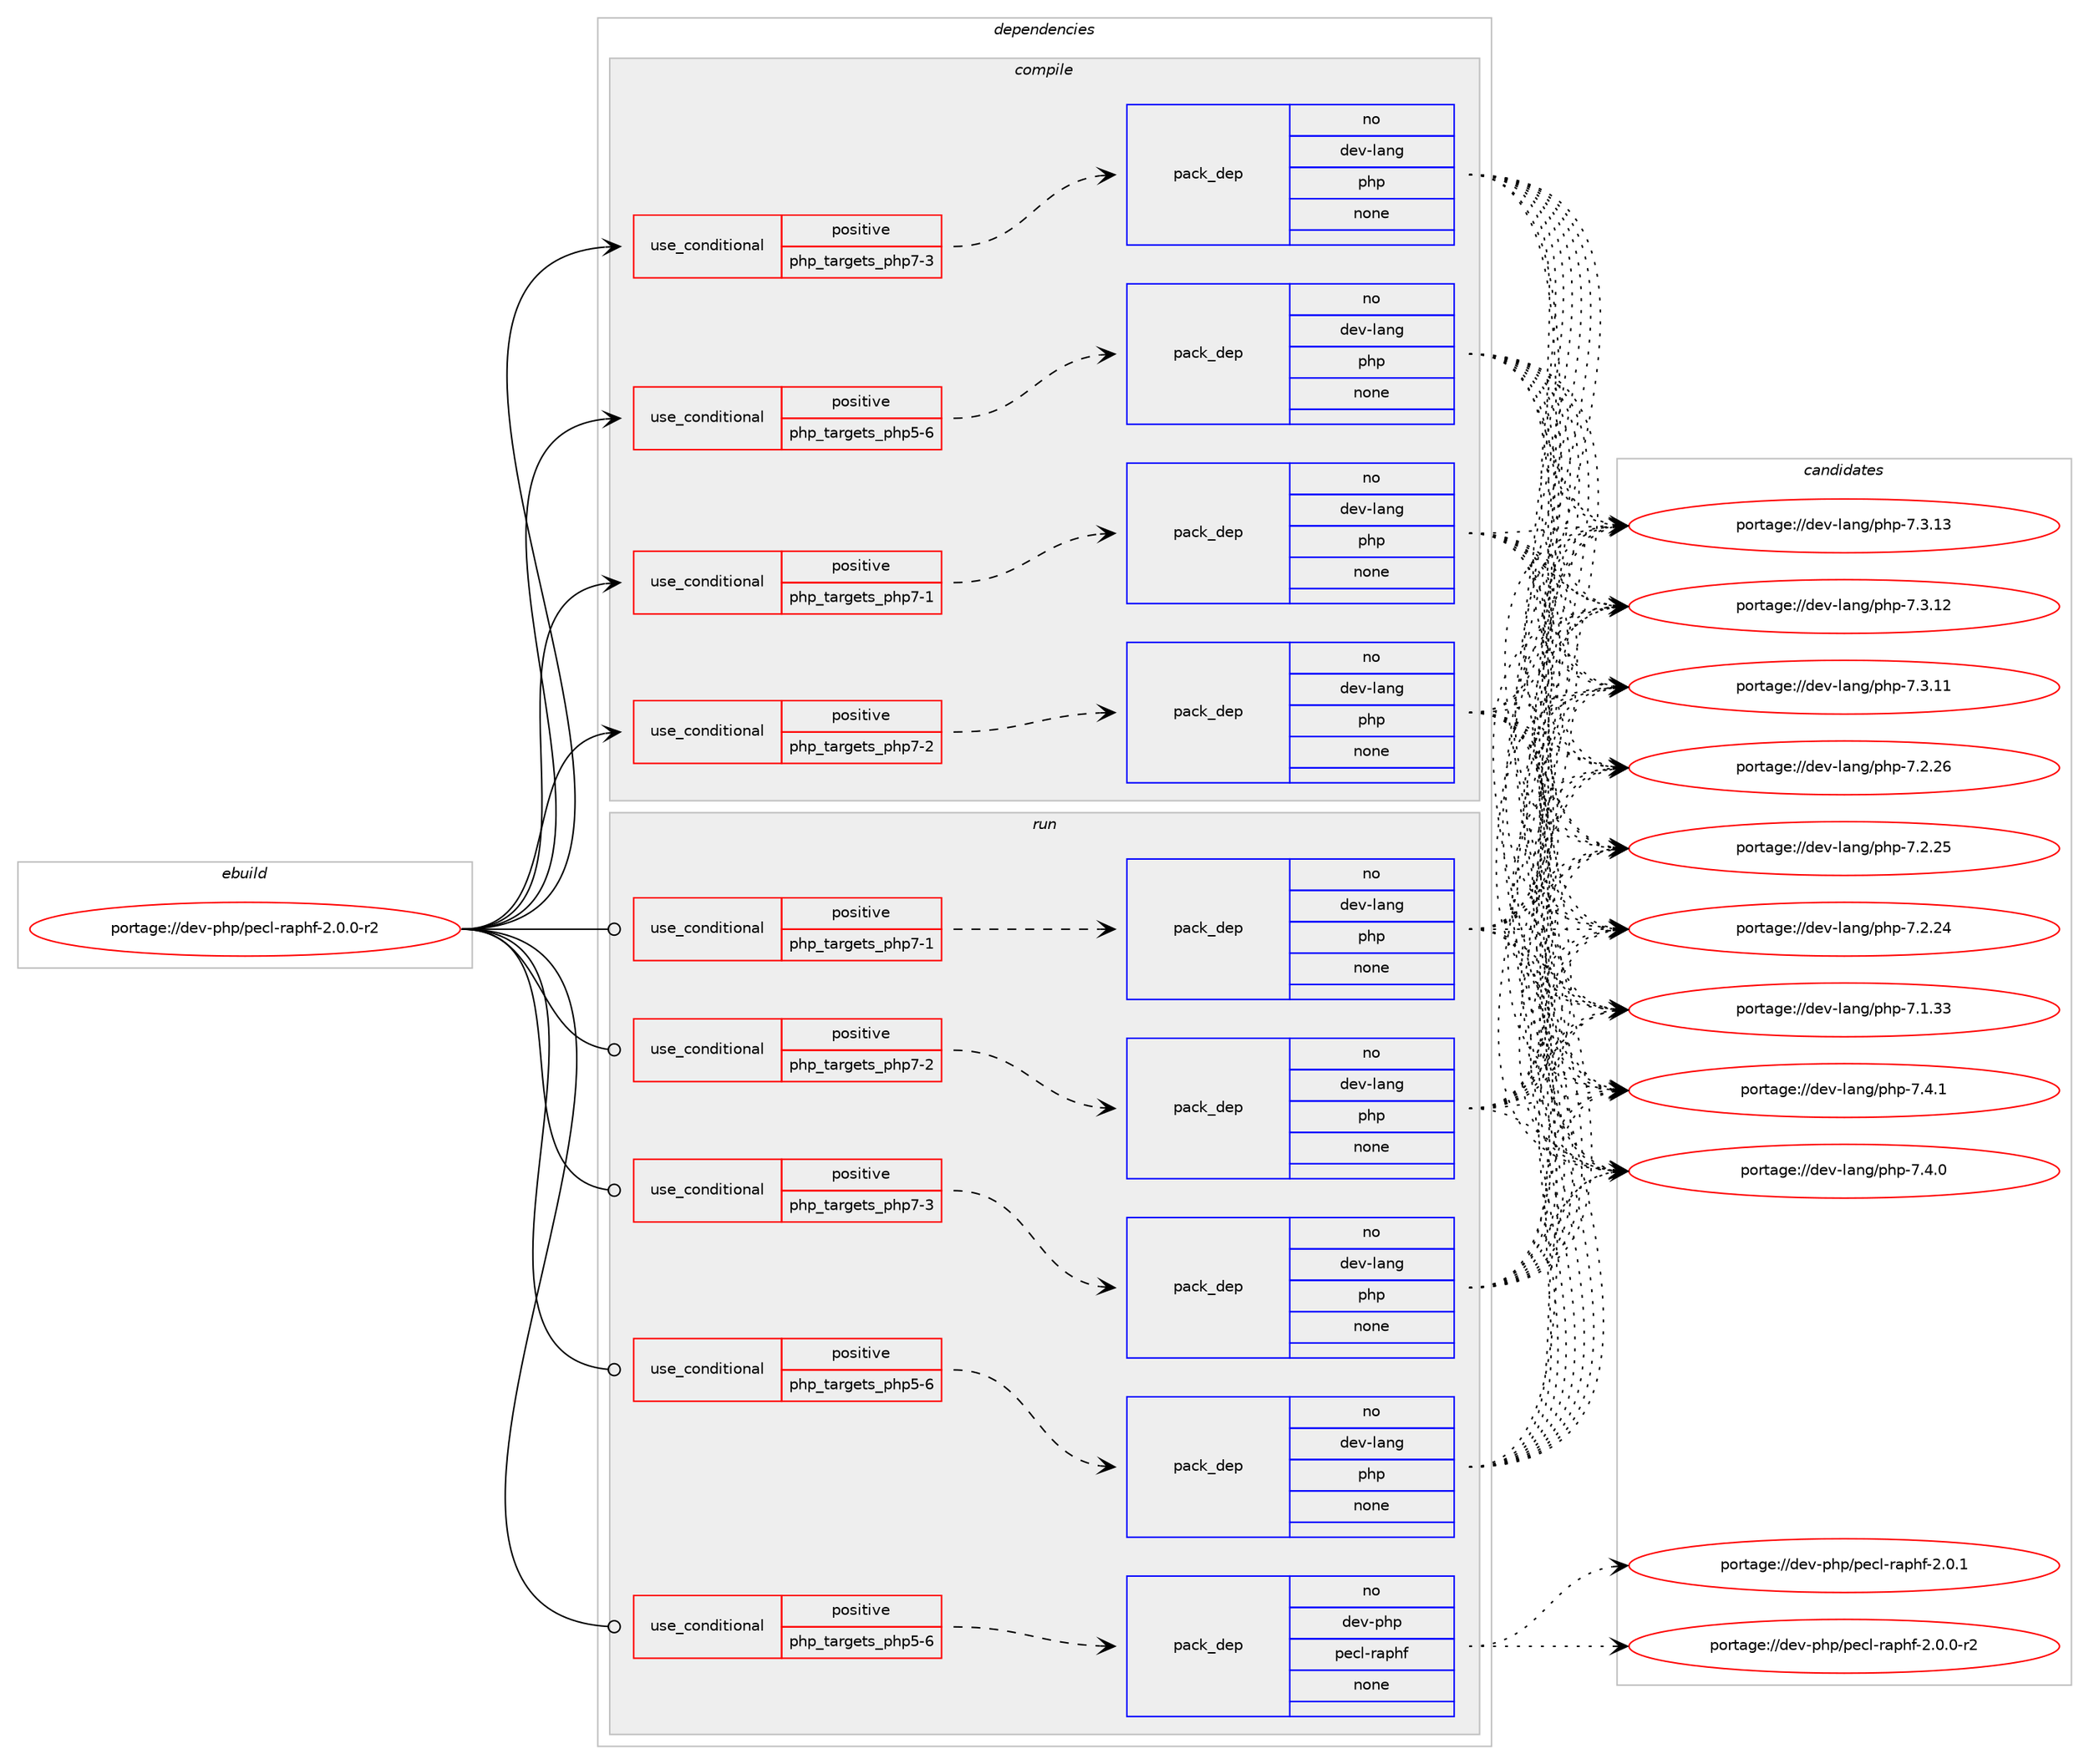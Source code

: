 digraph prolog {

# *************
# Graph options
# *************

newrank=true;
concentrate=true;
compound=true;
graph [rankdir=LR,fontname=Helvetica,fontsize=10,ranksep=1.5];#, ranksep=2.5, nodesep=0.2];
edge  [arrowhead=vee];
node  [fontname=Helvetica,fontsize=10];

# **********
# The ebuild
# **********

subgraph cluster_leftcol {
color=gray;
label=<<i>ebuild</i>>;
id [label="portage://dev-php/pecl-raphf-2.0.0-r2", color=red, width=4, href="../dev-php/pecl-raphf-2.0.0-r2.svg"];
}

# ****************
# The dependencies
# ****************

subgraph cluster_midcol {
color=gray;
label=<<i>dependencies</i>>;
subgraph cluster_compile {
fillcolor="#eeeeee";
style=filled;
label=<<i>compile</i>>;
subgraph cond120261 {
dependency475462 [label=<<TABLE BORDER="0" CELLBORDER="1" CELLSPACING="0" CELLPADDING="4"><TR><TD ROWSPAN="3" CELLPADDING="10">use_conditional</TD></TR><TR><TD>positive</TD></TR><TR><TD>php_targets_php5-6</TD></TR></TABLE>>, shape=none, color=red];
subgraph pack350174 {
dependency475463 [label=<<TABLE BORDER="0" CELLBORDER="1" CELLSPACING="0" CELLPADDING="4" WIDTH="220"><TR><TD ROWSPAN="6" CELLPADDING="30">pack_dep</TD></TR><TR><TD WIDTH="110">no</TD></TR><TR><TD>dev-lang</TD></TR><TR><TD>php</TD></TR><TR><TD>none</TD></TR><TR><TD></TD></TR></TABLE>>, shape=none, color=blue];
}
dependency475462:e -> dependency475463:w [weight=20,style="dashed",arrowhead="vee"];
}
id:e -> dependency475462:w [weight=20,style="solid",arrowhead="vee"];
subgraph cond120262 {
dependency475464 [label=<<TABLE BORDER="0" CELLBORDER="1" CELLSPACING="0" CELLPADDING="4"><TR><TD ROWSPAN="3" CELLPADDING="10">use_conditional</TD></TR><TR><TD>positive</TD></TR><TR><TD>php_targets_php7-1</TD></TR></TABLE>>, shape=none, color=red];
subgraph pack350175 {
dependency475465 [label=<<TABLE BORDER="0" CELLBORDER="1" CELLSPACING="0" CELLPADDING="4" WIDTH="220"><TR><TD ROWSPAN="6" CELLPADDING="30">pack_dep</TD></TR><TR><TD WIDTH="110">no</TD></TR><TR><TD>dev-lang</TD></TR><TR><TD>php</TD></TR><TR><TD>none</TD></TR><TR><TD></TD></TR></TABLE>>, shape=none, color=blue];
}
dependency475464:e -> dependency475465:w [weight=20,style="dashed",arrowhead="vee"];
}
id:e -> dependency475464:w [weight=20,style="solid",arrowhead="vee"];
subgraph cond120263 {
dependency475466 [label=<<TABLE BORDER="0" CELLBORDER="1" CELLSPACING="0" CELLPADDING="4"><TR><TD ROWSPAN="3" CELLPADDING="10">use_conditional</TD></TR><TR><TD>positive</TD></TR><TR><TD>php_targets_php7-2</TD></TR></TABLE>>, shape=none, color=red];
subgraph pack350176 {
dependency475467 [label=<<TABLE BORDER="0" CELLBORDER="1" CELLSPACING="0" CELLPADDING="4" WIDTH="220"><TR><TD ROWSPAN="6" CELLPADDING="30">pack_dep</TD></TR><TR><TD WIDTH="110">no</TD></TR><TR><TD>dev-lang</TD></TR><TR><TD>php</TD></TR><TR><TD>none</TD></TR><TR><TD></TD></TR></TABLE>>, shape=none, color=blue];
}
dependency475466:e -> dependency475467:w [weight=20,style="dashed",arrowhead="vee"];
}
id:e -> dependency475466:w [weight=20,style="solid",arrowhead="vee"];
subgraph cond120264 {
dependency475468 [label=<<TABLE BORDER="0" CELLBORDER="1" CELLSPACING="0" CELLPADDING="4"><TR><TD ROWSPAN="3" CELLPADDING="10">use_conditional</TD></TR><TR><TD>positive</TD></TR><TR><TD>php_targets_php7-3</TD></TR></TABLE>>, shape=none, color=red];
subgraph pack350177 {
dependency475469 [label=<<TABLE BORDER="0" CELLBORDER="1" CELLSPACING="0" CELLPADDING="4" WIDTH="220"><TR><TD ROWSPAN="6" CELLPADDING="30">pack_dep</TD></TR><TR><TD WIDTH="110">no</TD></TR><TR><TD>dev-lang</TD></TR><TR><TD>php</TD></TR><TR><TD>none</TD></TR><TR><TD></TD></TR></TABLE>>, shape=none, color=blue];
}
dependency475468:e -> dependency475469:w [weight=20,style="dashed",arrowhead="vee"];
}
id:e -> dependency475468:w [weight=20,style="solid",arrowhead="vee"];
}
subgraph cluster_compileandrun {
fillcolor="#eeeeee";
style=filled;
label=<<i>compile and run</i>>;
}
subgraph cluster_run {
fillcolor="#eeeeee";
style=filled;
label=<<i>run</i>>;
subgraph cond120265 {
dependency475470 [label=<<TABLE BORDER="0" CELLBORDER="1" CELLSPACING="0" CELLPADDING="4"><TR><TD ROWSPAN="3" CELLPADDING="10">use_conditional</TD></TR><TR><TD>positive</TD></TR><TR><TD>php_targets_php5-6</TD></TR></TABLE>>, shape=none, color=red];
subgraph pack350178 {
dependency475471 [label=<<TABLE BORDER="0" CELLBORDER="1" CELLSPACING="0" CELLPADDING="4" WIDTH="220"><TR><TD ROWSPAN="6" CELLPADDING="30">pack_dep</TD></TR><TR><TD WIDTH="110">no</TD></TR><TR><TD>dev-lang</TD></TR><TR><TD>php</TD></TR><TR><TD>none</TD></TR><TR><TD></TD></TR></TABLE>>, shape=none, color=blue];
}
dependency475470:e -> dependency475471:w [weight=20,style="dashed",arrowhead="vee"];
}
id:e -> dependency475470:w [weight=20,style="solid",arrowhead="odot"];
subgraph cond120266 {
dependency475472 [label=<<TABLE BORDER="0" CELLBORDER="1" CELLSPACING="0" CELLPADDING="4"><TR><TD ROWSPAN="3" CELLPADDING="10">use_conditional</TD></TR><TR><TD>positive</TD></TR><TR><TD>php_targets_php5-6</TD></TR></TABLE>>, shape=none, color=red];
subgraph pack350179 {
dependency475473 [label=<<TABLE BORDER="0" CELLBORDER="1" CELLSPACING="0" CELLPADDING="4" WIDTH="220"><TR><TD ROWSPAN="6" CELLPADDING="30">pack_dep</TD></TR><TR><TD WIDTH="110">no</TD></TR><TR><TD>dev-php</TD></TR><TR><TD>pecl-raphf</TD></TR><TR><TD>none</TD></TR><TR><TD></TD></TR></TABLE>>, shape=none, color=blue];
}
dependency475472:e -> dependency475473:w [weight=20,style="dashed",arrowhead="vee"];
}
id:e -> dependency475472:w [weight=20,style="solid",arrowhead="odot"];
subgraph cond120267 {
dependency475474 [label=<<TABLE BORDER="0" CELLBORDER="1" CELLSPACING="0" CELLPADDING="4"><TR><TD ROWSPAN="3" CELLPADDING="10">use_conditional</TD></TR><TR><TD>positive</TD></TR><TR><TD>php_targets_php7-1</TD></TR></TABLE>>, shape=none, color=red];
subgraph pack350180 {
dependency475475 [label=<<TABLE BORDER="0" CELLBORDER="1" CELLSPACING="0" CELLPADDING="4" WIDTH="220"><TR><TD ROWSPAN="6" CELLPADDING="30">pack_dep</TD></TR><TR><TD WIDTH="110">no</TD></TR><TR><TD>dev-lang</TD></TR><TR><TD>php</TD></TR><TR><TD>none</TD></TR><TR><TD></TD></TR></TABLE>>, shape=none, color=blue];
}
dependency475474:e -> dependency475475:w [weight=20,style="dashed",arrowhead="vee"];
}
id:e -> dependency475474:w [weight=20,style="solid",arrowhead="odot"];
subgraph cond120268 {
dependency475476 [label=<<TABLE BORDER="0" CELLBORDER="1" CELLSPACING="0" CELLPADDING="4"><TR><TD ROWSPAN="3" CELLPADDING="10">use_conditional</TD></TR><TR><TD>positive</TD></TR><TR><TD>php_targets_php7-2</TD></TR></TABLE>>, shape=none, color=red];
subgraph pack350181 {
dependency475477 [label=<<TABLE BORDER="0" CELLBORDER="1" CELLSPACING="0" CELLPADDING="4" WIDTH="220"><TR><TD ROWSPAN="6" CELLPADDING="30">pack_dep</TD></TR><TR><TD WIDTH="110">no</TD></TR><TR><TD>dev-lang</TD></TR><TR><TD>php</TD></TR><TR><TD>none</TD></TR><TR><TD></TD></TR></TABLE>>, shape=none, color=blue];
}
dependency475476:e -> dependency475477:w [weight=20,style="dashed",arrowhead="vee"];
}
id:e -> dependency475476:w [weight=20,style="solid",arrowhead="odot"];
subgraph cond120269 {
dependency475478 [label=<<TABLE BORDER="0" CELLBORDER="1" CELLSPACING="0" CELLPADDING="4"><TR><TD ROWSPAN="3" CELLPADDING="10">use_conditional</TD></TR><TR><TD>positive</TD></TR><TR><TD>php_targets_php7-3</TD></TR></TABLE>>, shape=none, color=red];
subgraph pack350182 {
dependency475479 [label=<<TABLE BORDER="0" CELLBORDER="1" CELLSPACING="0" CELLPADDING="4" WIDTH="220"><TR><TD ROWSPAN="6" CELLPADDING="30">pack_dep</TD></TR><TR><TD WIDTH="110">no</TD></TR><TR><TD>dev-lang</TD></TR><TR><TD>php</TD></TR><TR><TD>none</TD></TR><TR><TD></TD></TR></TABLE>>, shape=none, color=blue];
}
dependency475478:e -> dependency475479:w [weight=20,style="dashed",arrowhead="vee"];
}
id:e -> dependency475478:w [weight=20,style="solid",arrowhead="odot"];
}
}

# **************
# The candidates
# **************

subgraph cluster_choices {
rank=same;
color=gray;
label=<<i>candidates</i>>;

subgraph choice350174 {
color=black;
nodesep=1;
choice100101118451089711010347112104112455546524649 [label="portage://dev-lang/php-7.4.1", color=red, width=4,href="../dev-lang/php-7.4.1.svg"];
choice100101118451089711010347112104112455546524648 [label="portage://dev-lang/php-7.4.0", color=red, width=4,href="../dev-lang/php-7.4.0.svg"];
choice10010111845108971101034711210411245554651464951 [label="portage://dev-lang/php-7.3.13", color=red, width=4,href="../dev-lang/php-7.3.13.svg"];
choice10010111845108971101034711210411245554651464950 [label="portage://dev-lang/php-7.3.12", color=red, width=4,href="../dev-lang/php-7.3.12.svg"];
choice10010111845108971101034711210411245554651464949 [label="portage://dev-lang/php-7.3.11", color=red, width=4,href="../dev-lang/php-7.3.11.svg"];
choice10010111845108971101034711210411245554650465054 [label="portage://dev-lang/php-7.2.26", color=red, width=4,href="../dev-lang/php-7.2.26.svg"];
choice10010111845108971101034711210411245554650465053 [label="portage://dev-lang/php-7.2.25", color=red, width=4,href="../dev-lang/php-7.2.25.svg"];
choice10010111845108971101034711210411245554650465052 [label="portage://dev-lang/php-7.2.24", color=red, width=4,href="../dev-lang/php-7.2.24.svg"];
choice10010111845108971101034711210411245554649465151 [label="portage://dev-lang/php-7.1.33", color=red, width=4,href="../dev-lang/php-7.1.33.svg"];
dependency475463:e -> choice100101118451089711010347112104112455546524649:w [style=dotted,weight="100"];
dependency475463:e -> choice100101118451089711010347112104112455546524648:w [style=dotted,weight="100"];
dependency475463:e -> choice10010111845108971101034711210411245554651464951:w [style=dotted,weight="100"];
dependency475463:e -> choice10010111845108971101034711210411245554651464950:w [style=dotted,weight="100"];
dependency475463:e -> choice10010111845108971101034711210411245554651464949:w [style=dotted,weight="100"];
dependency475463:e -> choice10010111845108971101034711210411245554650465054:w [style=dotted,weight="100"];
dependency475463:e -> choice10010111845108971101034711210411245554650465053:w [style=dotted,weight="100"];
dependency475463:e -> choice10010111845108971101034711210411245554650465052:w [style=dotted,weight="100"];
dependency475463:e -> choice10010111845108971101034711210411245554649465151:w [style=dotted,weight="100"];
}
subgraph choice350175 {
color=black;
nodesep=1;
choice100101118451089711010347112104112455546524649 [label="portage://dev-lang/php-7.4.1", color=red, width=4,href="../dev-lang/php-7.4.1.svg"];
choice100101118451089711010347112104112455546524648 [label="portage://dev-lang/php-7.4.0", color=red, width=4,href="../dev-lang/php-7.4.0.svg"];
choice10010111845108971101034711210411245554651464951 [label="portage://dev-lang/php-7.3.13", color=red, width=4,href="../dev-lang/php-7.3.13.svg"];
choice10010111845108971101034711210411245554651464950 [label="portage://dev-lang/php-7.3.12", color=red, width=4,href="../dev-lang/php-7.3.12.svg"];
choice10010111845108971101034711210411245554651464949 [label="portage://dev-lang/php-7.3.11", color=red, width=4,href="../dev-lang/php-7.3.11.svg"];
choice10010111845108971101034711210411245554650465054 [label="portage://dev-lang/php-7.2.26", color=red, width=4,href="../dev-lang/php-7.2.26.svg"];
choice10010111845108971101034711210411245554650465053 [label="portage://dev-lang/php-7.2.25", color=red, width=4,href="../dev-lang/php-7.2.25.svg"];
choice10010111845108971101034711210411245554650465052 [label="portage://dev-lang/php-7.2.24", color=red, width=4,href="../dev-lang/php-7.2.24.svg"];
choice10010111845108971101034711210411245554649465151 [label="portage://dev-lang/php-7.1.33", color=red, width=4,href="../dev-lang/php-7.1.33.svg"];
dependency475465:e -> choice100101118451089711010347112104112455546524649:w [style=dotted,weight="100"];
dependency475465:e -> choice100101118451089711010347112104112455546524648:w [style=dotted,weight="100"];
dependency475465:e -> choice10010111845108971101034711210411245554651464951:w [style=dotted,weight="100"];
dependency475465:e -> choice10010111845108971101034711210411245554651464950:w [style=dotted,weight="100"];
dependency475465:e -> choice10010111845108971101034711210411245554651464949:w [style=dotted,weight="100"];
dependency475465:e -> choice10010111845108971101034711210411245554650465054:w [style=dotted,weight="100"];
dependency475465:e -> choice10010111845108971101034711210411245554650465053:w [style=dotted,weight="100"];
dependency475465:e -> choice10010111845108971101034711210411245554650465052:w [style=dotted,weight="100"];
dependency475465:e -> choice10010111845108971101034711210411245554649465151:w [style=dotted,weight="100"];
}
subgraph choice350176 {
color=black;
nodesep=1;
choice100101118451089711010347112104112455546524649 [label="portage://dev-lang/php-7.4.1", color=red, width=4,href="../dev-lang/php-7.4.1.svg"];
choice100101118451089711010347112104112455546524648 [label="portage://dev-lang/php-7.4.0", color=red, width=4,href="../dev-lang/php-7.4.0.svg"];
choice10010111845108971101034711210411245554651464951 [label="portage://dev-lang/php-7.3.13", color=red, width=4,href="../dev-lang/php-7.3.13.svg"];
choice10010111845108971101034711210411245554651464950 [label="portage://dev-lang/php-7.3.12", color=red, width=4,href="../dev-lang/php-7.3.12.svg"];
choice10010111845108971101034711210411245554651464949 [label="portage://dev-lang/php-7.3.11", color=red, width=4,href="../dev-lang/php-7.3.11.svg"];
choice10010111845108971101034711210411245554650465054 [label="portage://dev-lang/php-7.2.26", color=red, width=4,href="../dev-lang/php-7.2.26.svg"];
choice10010111845108971101034711210411245554650465053 [label="portage://dev-lang/php-7.2.25", color=red, width=4,href="../dev-lang/php-7.2.25.svg"];
choice10010111845108971101034711210411245554650465052 [label="portage://dev-lang/php-7.2.24", color=red, width=4,href="../dev-lang/php-7.2.24.svg"];
choice10010111845108971101034711210411245554649465151 [label="portage://dev-lang/php-7.1.33", color=red, width=4,href="../dev-lang/php-7.1.33.svg"];
dependency475467:e -> choice100101118451089711010347112104112455546524649:w [style=dotted,weight="100"];
dependency475467:e -> choice100101118451089711010347112104112455546524648:w [style=dotted,weight="100"];
dependency475467:e -> choice10010111845108971101034711210411245554651464951:w [style=dotted,weight="100"];
dependency475467:e -> choice10010111845108971101034711210411245554651464950:w [style=dotted,weight="100"];
dependency475467:e -> choice10010111845108971101034711210411245554651464949:w [style=dotted,weight="100"];
dependency475467:e -> choice10010111845108971101034711210411245554650465054:w [style=dotted,weight="100"];
dependency475467:e -> choice10010111845108971101034711210411245554650465053:w [style=dotted,weight="100"];
dependency475467:e -> choice10010111845108971101034711210411245554650465052:w [style=dotted,weight="100"];
dependency475467:e -> choice10010111845108971101034711210411245554649465151:w [style=dotted,weight="100"];
}
subgraph choice350177 {
color=black;
nodesep=1;
choice100101118451089711010347112104112455546524649 [label="portage://dev-lang/php-7.4.1", color=red, width=4,href="../dev-lang/php-7.4.1.svg"];
choice100101118451089711010347112104112455546524648 [label="portage://dev-lang/php-7.4.0", color=red, width=4,href="../dev-lang/php-7.4.0.svg"];
choice10010111845108971101034711210411245554651464951 [label="portage://dev-lang/php-7.3.13", color=red, width=4,href="../dev-lang/php-7.3.13.svg"];
choice10010111845108971101034711210411245554651464950 [label="portage://dev-lang/php-7.3.12", color=red, width=4,href="../dev-lang/php-7.3.12.svg"];
choice10010111845108971101034711210411245554651464949 [label="portage://dev-lang/php-7.3.11", color=red, width=4,href="../dev-lang/php-7.3.11.svg"];
choice10010111845108971101034711210411245554650465054 [label="portage://dev-lang/php-7.2.26", color=red, width=4,href="../dev-lang/php-7.2.26.svg"];
choice10010111845108971101034711210411245554650465053 [label="portage://dev-lang/php-7.2.25", color=red, width=4,href="../dev-lang/php-7.2.25.svg"];
choice10010111845108971101034711210411245554650465052 [label="portage://dev-lang/php-7.2.24", color=red, width=4,href="../dev-lang/php-7.2.24.svg"];
choice10010111845108971101034711210411245554649465151 [label="portage://dev-lang/php-7.1.33", color=red, width=4,href="../dev-lang/php-7.1.33.svg"];
dependency475469:e -> choice100101118451089711010347112104112455546524649:w [style=dotted,weight="100"];
dependency475469:e -> choice100101118451089711010347112104112455546524648:w [style=dotted,weight="100"];
dependency475469:e -> choice10010111845108971101034711210411245554651464951:w [style=dotted,weight="100"];
dependency475469:e -> choice10010111845108971101034711210411245554651464950:w [style=dotted,weight="100"];
dependency475469:e -> choice10010111845108971101034711210411245554651464949:w [style=dotted,weight="100"];
dependency475469:e -> choice10010111845108971101034711210411245554650465054:w [style=dotted,weight="100"];
dependency475469:e -> choice10010111845108971101034711210411245554650465053:w [style=dotted,weight="100"];
dependency475469:e -> choice10010111845108971101034711210411245554650465052:w [style=dotted,weight="100"];
dependency475469:e -> choice10010111845108971101034711210411245554649465151:w [style=dotted,weight="100"];
}
subgraph choice350178 {
color=black;
nodesep=1;
choice100101118451089711010347112104112455546524649 [label="portage://dev-lang/php-7.4.1", color=red, width=4,href="../dev-lang/php-7.4.1.svg"];
choice100101118451089711010347112104112455546524648 [label="portage://dev-lang/php-7.4.0", color=red, width=4,href="../dev-lang/php-7.4.0.svg"];
choice10010111845108971101034711210411245554651464951 [label="portage://dev-lang/php-7.3.13", color=red, width=4,href="../dev-lang/php-7.3.13.svg"];
choice10010111845108971101034711210411245554651464950 [label="portage://dev-lang/php-7.3.12", color=red, width=4,href="../dev-lang/php-7.3.12.svg"];
choice10010111845108971101034711210411245554651464949 [label="portage://dev-lang/php-7.3.11", color=red, width=4,href="../dev-lang/php-7.3.11.svg"];
choice10010111845108971101034711210411245554650465054 [label="portage://dev-lang/php-7.2.26", color=red, width=4,href="../dev-lang/php-7.2.26.svg"];
choice10010111845108971101034711210411245554650465053 [label="portage://dev-lang/php-7.2.25", color=red, width=4,href="../dev-lang/php-7.2.25.svg"];
choice10010111845108971101034711210411245554650465052 [label="portage://dev-lang/php-7.2.24", color=red, width=4,href="../dev-lang/php-7.2.24.svg"];
choice10010111845108971101034711210411245554649465151 [label="portage://dev-lang/php-7.1.33", color=red, width=4,href="../dev-lang/php-7.1.33.svg"];
dependency475471:e -> choice100101118451089711010347112104112455546524649:w [style=dotted,weight="100"];
dependency475471:e -> choice100101118451089711010347112104112455546524648:w [style=dotted,weight="100"];
dependency475471:e -> choice10010111845108971101034711210411245554651464951:w [style=dotted,weight="100"];
dependency475471:e -> choice10010111845108971101034711210411245554651464950:w [style=dotted,weight="100"];
dependency475471:e -> choice10010111845108971101034711210411245554651464949:w [style=dotted,weight="100"];
dependency475471:e -> choice10010111845108971101034711210411245554650465054:w [style=dotted,weight="100"];
dependency475471:e -> choice10010111845108971101034711210411245554650465053:w [style=dotted,weight="100"];
dependency475471:e -> choice10010111845108971101034711210411245554650465052:w [style=dotted,weight="100"];
dependency475471:e -> choice10010111845108971101034711210411245554649465151:w [style=dotted,weight="100"];
}
subgraph choice350179 {
color=black;
nodesep=1;
choice1001011184511210411247112101991084511497112104102455046484649 [label="portage://dev-php/pecl-raphf-2.0.1", color=red, width=4,href="../dev-php/pecl-raphf-2.0.1.svg"];
choice10010111845112104112471121019910845114971121041024550464846484511450 [label="portage://dev-php/pecl-raphf-2.0.0-r2", color=red, width=4,href="../dev-php/pecl-raphf-2.0.0-r2.svg"];
dependency475473:e -> choice1001011184511210411247112101991084511497112104102455046484649:w [style=dotted,weight="100"];
dependency475473:e -> choice10010111845112104112471121019910845114971121041024550464846484511450:w [style=dotted,weight="100"];
}
subgraph choice350180 {
color=black;
nodesep=1;
choice100101118451089711010347112104112455546524649 [label="portage://dev-lang/php-7.4.1", color=red, width=4,href="../dev-lang/php-7.4.1.svg"];
choice100101118451089711010347112104112455546524648 [label="portage://dev-lang/php-7.4.0", color=red, width=4,href="../dev-lang/php-7.4.0.svg"];
choice10010111845108971101034711210411245554651464951 [label="portage://dev-lang/php-7.3.13", color=red, width=4,href="../dev-lang/php-7.3.13.svg"];
choice10010111845108971101034711210411245554651464950 [label="portage://dev-lang/php-7.3.12", color=red, width=4,href="../dev-lang/php-7.3.12.svg"];
choice10010111845108971101034711210411245554651464949 [label="portage://dev-lang/php-7.3.11", color=red, width=4,href="../dev-lang/php-7.3.11.svg"];
choice10010111845108971101034711210411245554650465054 [label="portage://dev-lang/php-7.2.26", color=red, width=4,href="../dev-lang/php-7.2.26.svg"];
choice10010111845108971101034711210411245554650465053 [label="portage://dev-lang/php-7.2.25", color=red, width=4,href="../dev-lang/php-7.2.25.svg"];
choice10010111845108971101034711210411245554650465052 [label="portage://dev-lang/php-7.2.24", color=red, width=4,href="../dev-lang/php-7.2.24.svg"];
choice10010111845108971101034711210411245554649465151 [label="portage://dev-lang/php-7.1.33", color=red, width=4,href="../dev-lang/php-7.1.33.svg"];
dependency475475:e -> choice100101118451089711010347112104112455546524649:w [style=dotted,weight="100"];
dependency475475:e -> choice100101118451089711010347112104112455546524648:w [style=dotted,weight="100"];
dependency475475:e -> choice10010111845108971101034711210411245554651464951:w [style=dotted,weight="100"];
dependency475475:e -> choice10010111845108971101034711210411245554651464950:w [style=dotted,weight="100"];
dependency475475:e -> choice10010111845108971101034711210411245554651464949:w [style=dotted,weight="100"];
dependency475475:e -> choice10010111845108971101034711210411245554650465054:w [style=dotted,weight="100"];
dependency475475:e -> choice10010111845108971101034711210411245554650465053:w [style=dotted,weight="100"];
dependency475475:e -> choice10010111845108971101034711210411245554650465052:w [style=dotted,weight="100"];
dependency475475:e -> choice10010111845108971101034711210411245554649465151:w [style=dotted,weight="100"];
}
subgraph choice350181 {
color=black;
nodesep=1;
choice100101118451089711010347112104112455546524649 [label="portage://dev-lang/php-7.4.1", color=red, width=4,href="../dev-lang/php-7.4.1.svg"];
choice100101118451089711010347112104112455546524648 [label="portage://dev-lang/php-7.4.0", color=red, width=4,href="../dev-lang/php-7.4.0.svg"];
choice10010111845108971101034711210411245554651464951 [label="portage://dev-lang/php-7.3.13", color=red, width=4,href="../dev-lang/php-7.3.13.svg"];
choice10010111845108971101034711210411245554651464950 [label="portage://dev-lang/php-7.3.12", color=red, width=4,href="../dev-lang/php-7.3.12.svg"];
choice10010111845108971101034711210411245554651464949 [label="portage://dev-lang/php-7.3.11", color=red, width=4,href="../dev-lang/php-7.3.11.svg"];
choice10010111845108971101034711210411245554650465054 [label="portage://dev-lang/php-7.2.26", color=red, width=4,href="../dev-lang/php-7.2.26.svg"];
choice10010111845108971101034711210411245554650465053 [label="portage://dev-lang/php-7.2.25", color=red, width=4,href="../dev-lang/php-7.2.25.svg"];
choice10010111845108971101034711210411245554650465052 [label="portage://dev-lang/php-7.2.24", color=red, width=4,href="../dev-lang/php-7.2.24.svg"];
choice10010111845108971101034711210411245554649465151 [label="portage://dev-lang/php-7.1.33", color=red, width=4,href="../dev-lang/php-7.1.33.svg"];
dependency475477:e -> choice100101118451089711010347112104112455546524649:w [style=dotted,weight="100"];
dependency475477:e -> choice100101118451089711010347112104112455546524648:w [style=dotted,weight="100"];
dependency475477:e -> choice10010111845108971101034711210411245554651464951:w [style=dotted,weight="100"];
dependency475477:e -> choice10010111845108971101034711210411245554651464950:w [style=dotted,weight="100"];
dependency475477:e -> choice10010111845108971101034711210411245554651464949:w [style=dotted,weight="100"];
dependency475477:e -> choice10010111845108971101034711210411245554650465054:w [style=dotted,weight="100"];
dependency475477:e -> choice10010111845108971101034711210411245554650465053:w [style=dotted,weight="100"];
dependency475477:e -> choice10010111845108971101034711210411245554650465052:w [style=dotted,weight="100"];
dependency475477:e -> choice10010111845108971101034711210411245554649465151:w [style=dotted,weight="100"];
}
subgraph choice350182 {
color=black;
nodesep=1;
choice100101118451089711010347112104112455546524649 [label="portage://dev-lang/php-7.4.1", color=red, width=4,href="../dev-lang/php-7.4.1.svg"];
choice100101118451089711010347112104112455546524648 [label="portage://dev-lang/php-7.4.0", color=red, width=4,href="../dev-lang/php-7.4.0.svg"];
choice10010111845108971101034711210411245554651464951 [label="portage://dev-lang/php-7.3.13", color=red, width=4,href="../dev-lang/php-7.3.13.svg"];
choice10010111845108971101034711210411245554651464950 [label="portage://dev-lang/php-7.3.12", color=red, width=4,href="../dev-lang/php-7.3.12.svg"];
choice10010111845108971101034711210411245554651464949 [label="portage://dev-lang/php-7.3.11", color=red, width=4,href="../dev-lang/php-7.3.11.svg"];
choice10010111845108971101034711210411245554650465054 [label="portage://dev-lang/php-7.2.26", color=red, width=4,href="../dev-lang/php-7.2.26.svg"];
choice10010111845108971101034711210411245554650465053 [label="portage://dev-lang/php-7.2.25", color=red, width=4,href="../dev-lang/php-7.2.25.svg"];
choice10010111845108971101034711210411245554650465052 [label="portage://dev-lang/php-7.2.24", color=red, width=4,href="../dev-lang/php-7.2.24.svg"];
choice10010111845108971101034711210411245554649465151 [label="portage://dev-lang/php-7.1.33", color=red, width=4,href="../dev-lang/php-7.1.33.svg"];
dependency475479:e -> choice100101118451089711010347112104112455546524649:w [style=dotted,weight="100"];
dependency475479:e -> choice100101118451089711010347112104112455546524648:w [style=dotted,weight="100"];
dependency475479:e -> choice10010111845108971101034711210411245554651464951:w [style=dotted,weight="100"];
dependency475479:e -> choice10010111845108971101034711210411245554651464950:w [style=dotted,weight="100"];
dependency475479:e -> choice10010111845108971101034711210411245554651464949:w [style=dotted,weight="100"];
dependency475479:e -> choice10010111845108971101034711210411245554650465054:w [style=dotted,weight="100"];
dependency475479:e -> choice10010111845108971101034711210411245554650465053:w [style=dotted,weight="100"];
dependency475479:e -> choice10010111845108971101034711210411245554650465052:w [style=dotted,weight="100"];
dependency475479:e -> choice10010111845108971101034711210411245554649465151:w [style=dotted,weight="100"];
}
}

}
